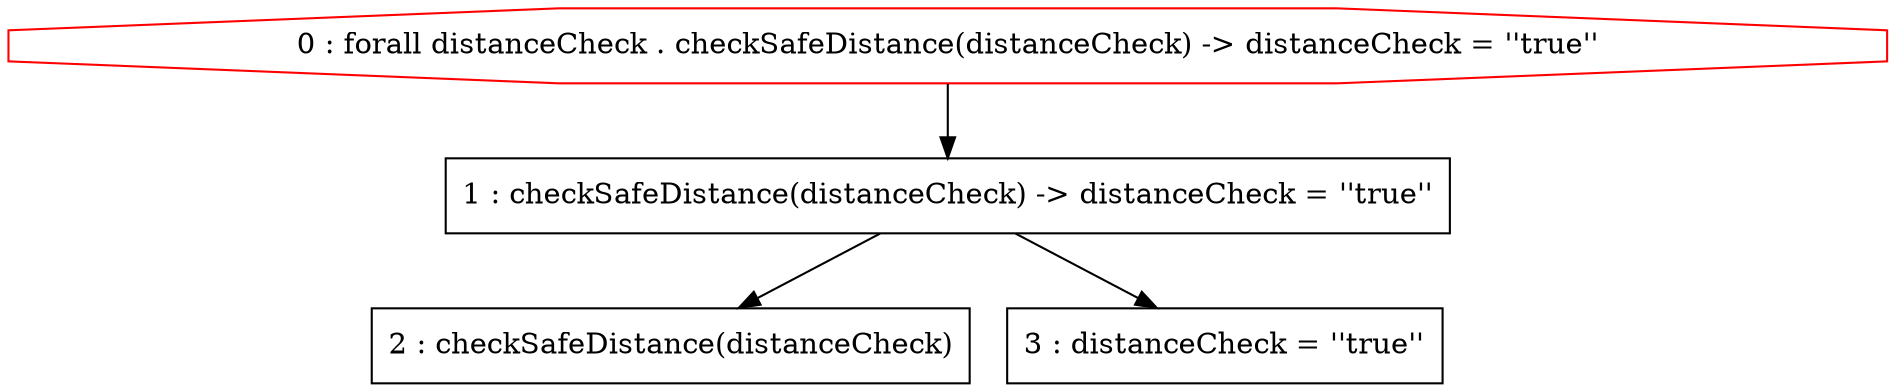 digraph G {
  0 [shape=octagon, color=red, label="0 : forall distanceCheck . checkSafeDistance(distanceCheck) -> distanceCheck = ''true''"]
  1 [shape=box, label="1 : checkSafeDistance(distanceCheck) -> distanceCheck = ''true''"]
  2 [shape=box, label="2 : checkSafeDistance(distanceCheck)"]
  3 [shape=box, label="3 : distanceCheck = ''true''"]
  1 -> 2
  1 -> 3
  0 -> 1
}
